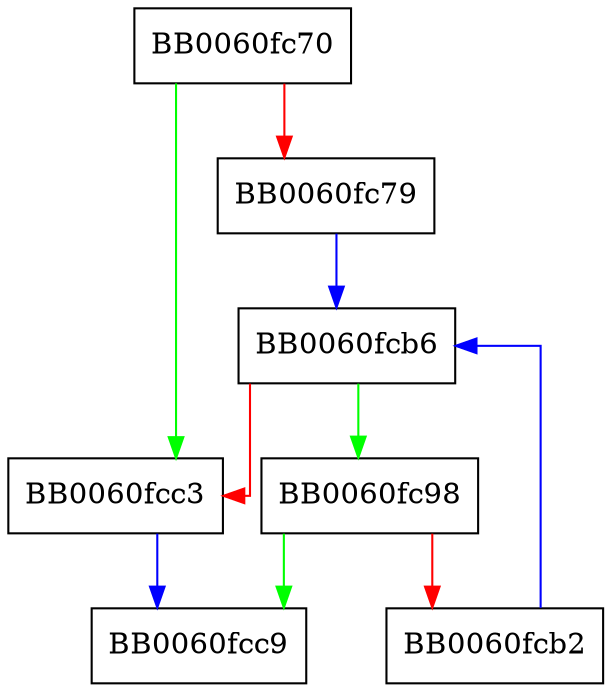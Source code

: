 digraph OCSP_resp_find {
  node [shape="box"];
  graph [splines=ortho];
  BB0060fc70 -> BB0060fcc3 [color="green"];
  BB0060fc70 -> BB0060fc79 [color="red"];
  BB0060fc79 -> BB0060fcb6 [color="blue"];
  BB0060fc98 -> BB0060fcc9 [color="green"];
  BB0060fc98 -> BB0060fcb2 [color="red"];
  BB0060fcb2 -> BB0060fcb6 [color="blue"];
  BB0060fcb6 -> BB0060fc98 [color="green"];
  BB0060fcb6 -> BB0060fcc3 [color="red"];
  BB0060fcc3 -> BB0060fcc9 [color="blue"];
}
